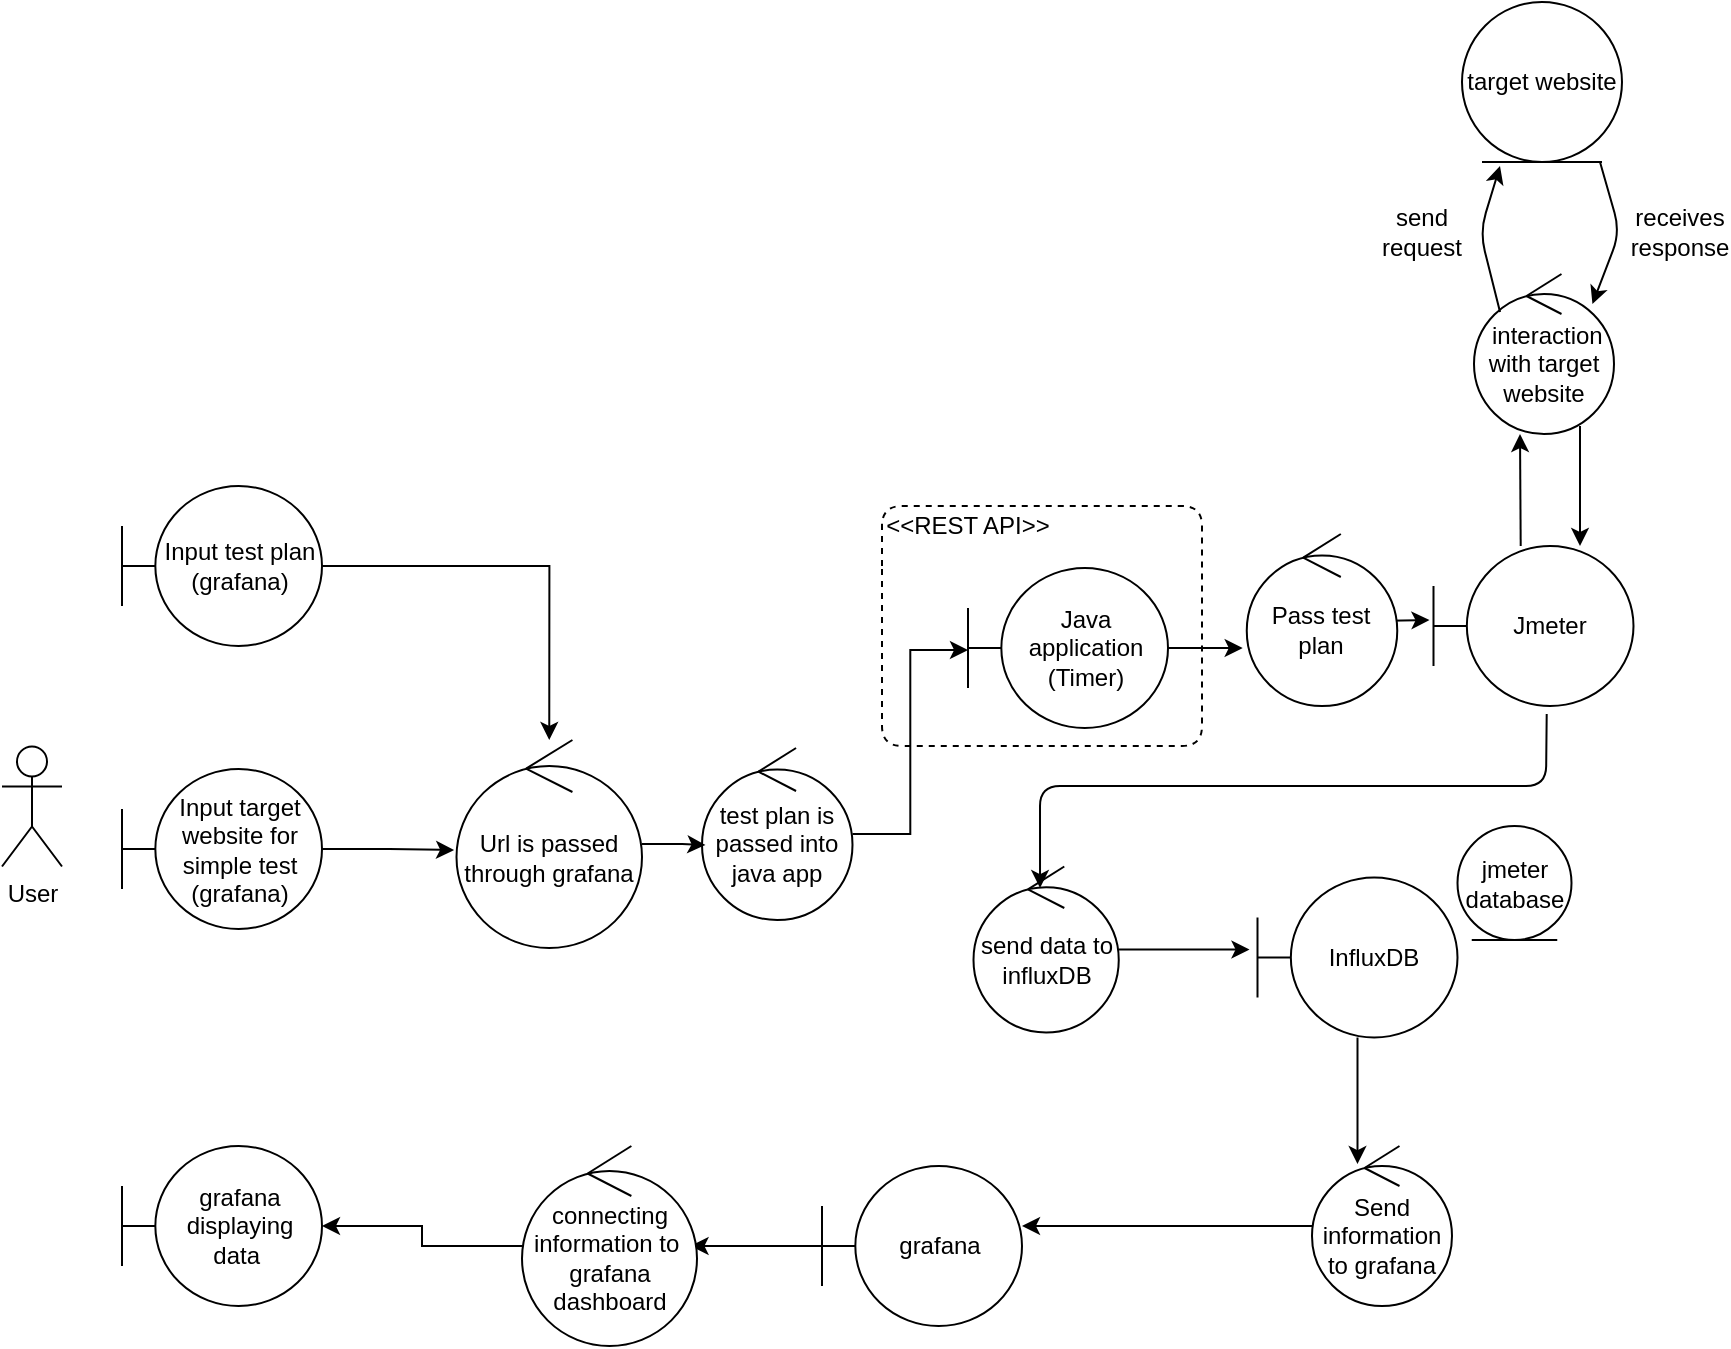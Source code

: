 <mxfile version="14.4.9" type="device"><diagram id="xoMiAqfZYIaknGoz-l7o" name="Page-1"><mxGraphModel dx="1422" dy="743" grid="1" gridSize="10" guides="1" tooltips="1" connect="1" arrows="1" fold="1" page="1" pageScale="1" pageWidth="827" pageHeight="1169" math="0" shadow="0"><root><mxCell id="0"/><mxCell id="1" parent="0"/><mxCell id="yoQX8hBWS-l_9_-kdUpz-1" value="User&lt;br&gt;" style="shape=umlActor;verticalLabelPosition=bottom;verticalAlign=top;html=1;outlineConnect=0;" parent="1" vertex="1"><mxGeometry x="20" y="390.25" width="30" height="60" as="geometry"/></mxCell><mxCell id="_q6-ojWjKoKL7iFqHn1E-4" style="edgeStyle=orthogonalEdgeStyle;rounded=0;orthogonalLoop=1;jettySize=auto;html=1;" parent="1" source="yoQX8hBWS-l_9_-kdUpz-3" target="_q6-ojWjKoKL7iFqHn1E-1" edge="1"><mxGeometry relative="1" as="geometry"/></mxCell><mxCell id="yoQX8hBWS-l_9_-kdUpz-3" value="Input test plan&lt;br&gt;(grafana)" style="shape=umlBoundary;whiteSpace=wrap;html=1;" parent="1" vertex="1"><mxGeometry x="80" y="260" width="100" height="80" as="geometry"/></mxCell><mxCell id="_q6-ojWjKoKL7iFqHn1E-11" style="edgeStyle=orthogonalEdgeStyle;rounded=0;orthogonalLoop=1;jettySize=auto;html=1;entryX=0;entryY=0.513;entryDx=0;entryDy=0;entryPerimeter=0;" parent="1" source="7cqa39EQ4EjSty8dnZ7M-1" target="7cqa39EQ4EjSty8dnZ7M-4" edge="1"><mxGeometry relative="1" as="geometry"/></mxCell><mxCell id="7cqa39EQ4EjSty8dnZ7M-1" value="test plan is passed into java app" style="ellipse;shape=umlControl;whiteSpace=wrap;html=1;" parent="1" vertex="1"><mxGeometry x="370" y="391" width="75.25" height="86" as="geometry"/></mxCell><mxCell id="_q6-ojWjKoKL7iFqHn1E-14" style="edgeStyle=orthogonalEdgeStyle;rounded=0;orthogonalLoop=1;jettySize=auto;html=1;entryX=-0.027;entryY=0.663;entryDx=0;entryDy=0;entryPerimeter=0;" parent="1" source="7cqa39EQ4EjSty8dnZ7M-4" target="_q6-ojWjKoKL7iFqHn1E-13" edge="1"><mxGeometry relative="1" as="geometry"/></mxCell><mxCell id="7cqa39EQ4EjSty8dnZ7M-4" value="Java application&lt;br&gt;(Timer)" style="shape=umlBoundary;whiteSpace=wrap;html=1;" parent="1" vertex="1"><mxGeometry x="503" y="301" width="100" height="80" as="geometry"/></mxCell><mxCell id="7cqa39EQ4EjSty8dnZ7M-7" value="&amp;nbsp;interaction with target website" style="ellipse;shape=umlControl;whiteSpace=wrap;html=1;" parent="1" vertex="1"><mxGeometry x="756" y="154" width="70" height="80" as="geometry"/></mxCell><mxCell id="7cqa39EQ4EjSty8dnZ7M-9" value="target website" style="ellipse;shape=umlEntity;whiteSpace=wrap;html=1;" parent="1" vertex="1"><mxGeometry x="750" y="18" width="80" height="80" as="geometry"/></mxCell><mxCell id="7cqa39EQ4EjSty8dnZ7M-14" value="" style="endArrow=classic;html=1;entryX=0.846;entryY=0.188;entryDx=0;entryDy=0;entryPerimeter=0;" parent="1" target="7cqa39EQ4EjSty8dnZ7M-7" edge="1"><mxGeometry width="50" height="50" relative="1" as="geometry"><mxPoint x="819" y="98" as="sourcePoint"/><mxPoint x="819" y="158" as="targetPoint"/><Array as="points"><mxPoint x="829" y="133"/></Array></mxGeometry></mxCell><mxCell id="7cqa39EQ4EjSty8dnZ7M-15" value="" style="endArrow=classic;html=1;exitX=0.186;exitY=0.238;exitDx=0;exitDy=0;exitPerimeter=0;" parent="1" source="7cqa39EQ4EjSty8dnZ7M-7" edge="1"><mxGeometry width="50" height="50" relative="1" as="geometry"><mxPoint x="769" y="154" as="sourcePoint"/><mxPoint x="769" y="100" as="targetPoint"/><Array as="points"><mxPoint x="759" y="133"/></Array></mxGeometry></mxCell><mxCell id="7cqa39EQ4EjSty8dnZ7M-19" value="send request" style="text;html=1;strokeColor=none;fillColor=none;align=center;verticalAlign=middle;whiteSpace=wrap;rounded=0;" parent="1" vertex="1"><mxGeometry x="710" y="123" width="40" height="20" as="geometry"/></mxCell><mxCell id="7cqa39EQ4EjSty8dnZ7M-20" value="" style="endArrow=classic;html=1;entryX=0.495;entryY=0.988;entryDx=0;entryDy=0;entryPerimeter=0;" parent="1" edge="1"><mxGeometry width="50" height="50" relative="1" as="geometry"><mxPoint x="779.35" y="290" as="sourcePoint"/><mxPoint x="779.0" y="234.04" as="targetPoint"/></mxGeometry></mxCell><mxCell id="7cqa39EQ4EjSty8dnZ7M-21" value="receives response" style="text;html=1;strokeColor=none;fillColor=none;align=center;verticalAlign=middle;whiteSpace=wrap;rounded=0;" parent="1" vertex="1"><mxGeometry x="839" y="123" width="40" height="20" as="geometry"/></mxCell><mxCell id="7cqa39EQ4EjSty8dnZ7M-23" value="" style="endArrow=classic;html=1;entryX=0.495;entryY=0.988;entryDx=0;entryDy=0;entryPerimeter=0;" parent="1" edge="1"><mxGeometry width="50" height="50" relative="1" as="geometry"><mxPoint x="809" y="229.96" as="sourcePoint"/><mxPoint x="809.0" y="290.0" as="targetPoint"/></mxGeometry></mxCell><mxCell id="7cqa39EQ4EjSty8dnZ7M-27" style="edgeStyle=orthogonalEdgeStyle;rounded=0;orthogonalLoop=1;jettySize=auto;html=1;entryX=-0.04;entryY=0.45;entryDx=0;entryDy=0;entryPerimeter=0;" parent="1" source="7cqa39EQ4EjSty8dnZ7M-24" target="7cqa39EQ4EjSty8dnZ7M-26" edge="1"><mxGeometry relative="1" as="geometry"/></mxCell><mxCell id="7cqa39EQ4EjSty8dnZ7M-24" value="send data to influxDB" style="ellipse;shape=umlControl;whiteSpace=wrap;html=1;" parent="1" vertex="1"><mxGeometry x="505.75" y="450.25" width="72.63" height="83" as="geometry"/></mxCell><mxCell id="_q6-ojWjKoKL7iFqHn1E-5" style="edgeStyle=orthogonalEdgeStyle;rounded=0;orthogonalLoop=1;jettySize=auto;html=1;entryX=0.325;entryY=0.113;entryDx=0;entryDy=0;entryPerimeter=0;" parent="1" source="7cqa39EQ4EjSty8dnZ7M-26" target="7cqa39EQ4EjSty8dnZ7M-29" edge="1"><mxGeometry relative="1" as="geometry"/></mxCell><mxCell id="7cqa39EQ4EjSty8dnZ7M-26" value="InfluxDB" style="shape=umlBoundary;whiteSpace=wrap;html=1;" parent="1" vertex="1"><mxGeometry x="647.75" y="455.75" width="100" height="80" as="geometry"/></mxCell><mxCell id="7cqa39EQ4EjSty8dnZ7M-28" value="jmeter database" style="ellipse;shape=umlEntity;whiteSpace=wrap;html=1;" parent="1" vertex="1"><mxGeometry x="747.75" y="430" width="57" height="57" as="geometry"/></mxCell><mxCell id="7cqa39EQ4EjSty8dnZ7M-35" style="edgeStyle=orthogonalEdgeStyle;rounded=0;orthogonalLoop=1;jettySize=auto;html=1;entryX=1;entryY=0.375;entryDx=0;entryDy=0;entryPerimeter=0;" parent="1" source="7cqa39EQ4EjSty8dnZ7M-29" target="7cqa39EQ4EjSty8dnZ7M-34" edge="1"><mxGeometry relative="1" as="geometry"/></mxCell><mxCell id="7cqa39EQ4EjSty8dnZ7M-29" value="Send information to grafana" style="ellipse;shape=umlControl;whiteSpace=wrap;html=1;" parent="1" vertex="1"><mxGeometry x="675" y="590" width="70" height="80" as="geometry"/></mxCell><mxCell id="7cqa39EQ4EjSty8dnZ7M-37" style="edgeStyle=orthogonalEdgeStyle;rounded=0;orthogonalLoop=1;jettySize=auto;html=1;entryX=0.963;entryY=0.5;entryDx=0;entryDy=0;entryPerimeter=0;" parent="1" source="7cqa39EQ4EjSty8dnZ7M-34" target="7cqa39EQ4EjSty8dnZ7M-38" edge="1"><mxGeometry relative="1" as="geometry"><mxPoint x="594.25" y="640" as="targetPoint"/></mxGeometry></mxCell><mxCell id="7cqa39EQ4EjSty8dnZ7M-34" value="grafana" style="shape=umlBoundary;whiteSpace=wrap;html=1;" parent="1" vertex="1"><mxGeometry x="430" y="600" width="100" height="80" as="geometry"/></mxCell><mxCell id="7cqa39EQ4EjSty8dnZ7M-36" value="grafana displaying&lt;br&gt;data&amp;nbsp;" style="shape=umlBoundary;whiteSpace=wrap;html=1;" parent="1" vertex="1"><mxGeometry x="80" y="590" width="100" height="80" as="geometry"/></mxCell><mxCell id="7cqa39EQ4EjSty8dnZ7M-39" style="edgeStyle=orthogonalEdgeStyle;rounded=0;orthogonalLoop=1;jettySize=auto;html=1;entryX=1;entryY=0.5;entryDx=0;entryDy=0;entryPerimeter=0;" parent="1" source="7cqa39EQ4EjSty8dnZ7M-38" target="7cqa39EQ4EjSty8dnZ7M-36" edge="1"><mxGeometry relative="1" as="geometry"/></mxCell><mxCell id="7cqa39EQ4EjSty8dnZ7M-38" value="connecting information to&amp;nbsp; grafana dashboard" style="ellipse;shape=umlControl;whiteSpace=wrap;html=1;" parent="1" vertex="1"><mxGeometry x="280" y="590" width="87.5" height="100" as="geometry"/></mxCell><mxCell id="8Iyyj5VHxGveHygVuKlV-3" style="edgeStyle=orthogonalEdgeStyle;rounded=0;orthogonalLoop=1;jettySize=auto;html=1;entryX=-0.013;entryY=0.529;entryDx=0;entryDy=0;entryPerimeter=0;" parent="1" source="8Iyyj5VHxGveHygVuKlV-1" target="_q6-ojWjKoKL7iFqHn1E-1" edge="1"><mxGeometry relative="1" as="geometry"><mxPoint x="230" y="441.5" as="targetPoint"/></mxGeometry></mxCell><mxCell id="8Iyyj5VHxGveHygVuKlV-1" value="Input target website for simple test&lt;br&gt;(grafana)" style="shape=umlBoundary;whiteSpace=wrap;html=1;" parent="1" vertex="1"><mxGeometry x="80" y="401.5" width="100" height="80" as="geometry"/></mxCell><mxCell id="_q6-ojWjKoKL7iFqHn1E-3" style="edgeStyle=orthogonalEdgeStyle;rounded=0;orthogonalLoop=1;jettySize=auto;html=1;entryX=0.023;entryY=0.564;entryDx=0;entryDy=0;entryPerimeter=0;" parent="1" source="_q6-ojWjKoKL7iFqHn1E-1" target="7cqa39EQ4EjSty8dnZ7M-1" edge="1"><mxGeometry relative="1" as="geometry"/></mxCell><mxCell id="_q6-ojWjKoKL7iFqHn1E-1" value="Url is passed through grafana" style="ellipse;shape=umlControl;whiteSpace=wrap;html=1;" parent="1" vertex="1"><mxGeometry x="247.25" y="387" width="92.75" height="104" as="geometry"/></mxCell><mxCell id="_q6-ojWjKoKL7iFqHn1E-8" value="" style="endArrow=none;dashed=1;html=1;" parent="1" edge="1"><mxGeometry width="50" height="50" relative="1" as="geometry"><mxPoint x="460" y="300" as="sourcePoint"/><mxPoint x="460" y="300" as="targetPoint"/><Array as="points"><mxPoint x="460" y="270"/><mxPoint x="620" y="270"/><mxPoint x="620" y="390"/><mxPoint x="460" y="390"/></Array></mxGeometry></mxCell><mxCell id="_q6-ojWjKoKL7iFqHn1E-9" value="&amp;lt;&amp;lt;REST API&amp;gt;&amp;gt;" style="text;html=1;strokeColor=none;fillColor=none;align=center;verticalAlign=middle;whiteSpace=wrap;rounded=0;" parent="1" vertex="1"><mxGeometry x="450" y="270" width="105.75" height="20" as="geometry"/></mxCell><mxCell id="_q6-ojWjKoKL7iFqHn1E-12" value="Jmeter" style="shape=umlBoundary;whiteSpace=wrap;html=1;" parent="1" vertex="1"><mxGeometry x="735.75" y="290" width="100" height="80" as="geometry"/></mxCell><mxCell id="_q6-ojWjKoKL7iFqHn1E-15" style="edgeStyle=orthogonalEdgeStyle;rounded=0;orthogonalLoop=1;jettySize=auto;html=1;entryX=-0.02;entryY=0.463;entryDx=0;entryDy=0;entryPerimeter=0;" parent="1" target="_q6-ojWjKoKL7iFqHn1E-12" edge="1"><mxGeometry relative="1" as="geometry"><mxPoint x="675.0" y="327.04" as="sourcePoint"/></mxGeometry></mxCell><mxCell id="_q6-ojWjKoKL7iFqHn1E-13" value="Pass test plan" style="ellipse;shape=umlControl;whiteSpace=wrap;html=1;" parent="1" vertex="1"><mxGeometry x="642.38" y="284" width="75.25" height="86" as="geometry"/></mxCell><mxCell id="koJ5ogMPNn-icJh022_w-2" value="" style="endArrow=classic;html=1;exitX=0.566;exitY=1.05;exitDx=0;exitDy=0;exitPerimeter=0;entryX=0.458;entryY=0.13;entryDx=0;entryDy=0;entryPerimeter=0;" parent="1" source="_q6-ojWjKoKL7iFqHn1E-12" target="7cqa39EQ4EjSty8dnZ7M-24" edge="1"><mxGeometry width="50" height="50" relative="1" as="geometry"><mxPoint x="860" y="430" as="sourcePoint"/><mxPoint x="540" y="370" as="targetPoint"/><Array as="points"><mxPoint x="792" y="410"/><mxPoint x="539" y="410"/></Array></mxGeometry></mxCell></root></mxGraphModel></diagram></mxfile>